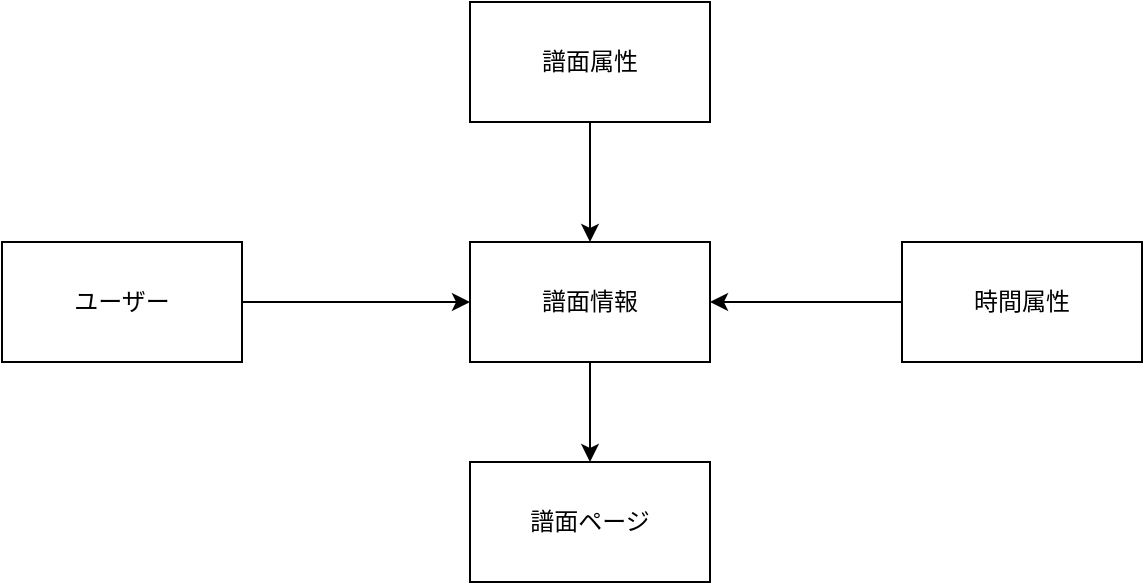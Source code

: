 <mxfile version="24.3.1" type="device">
  <diagram name="ページ1" id="HhKISu2kCNL7DVmaShvq">
    <mxGraphModel dx="1371" dy="764" grid="1" gridSize="10" guides="1" tooltips="1" connect="1" arrows="1" fold="1" page="1" pageScale="1" pageWidth="827" pageHeight="1169" math="0" shadow="0">
      <root>
        <mxCell id="0" />
        <mxCell id="1" parent="0" />
        <mxCell id="j4Iw2SLJu0B6H2SwXowF-1" value="ユーザー" style="rounded=0;whiteSpace=wrap;html=1;" parent="1" vertex="1">
          <mxGeometry x="180" y="140" width="120" height="60" as="geometry" />
        </mxCell>
        <mxCell id="j4Iw2SLJu0B6H2SwXowF-2" value="譜面情報" style="rounded=0;whiteSpace=wrap;html=1;" parent="1" vertex="1">
          <mxGeometry x="414" y="140" width="120" height="60" as="geometry" />
        </mxCell>
        <mxCell id="j4Iw2SLJu0B6H2SwXowF-7" value="譜面ページ" style="rounded=0;whiteSpace=wrap;html=1;" parent="1" vertex="1">
          <mxGeometry x="414" y="250" width="120" height="60" as="geometry" />
        </mxCell>
        <mxCell id="sjYptc43VcDDS4OFNkmK-1" value="時間属性" style="rounded=0;whiteSpace=wrap;html=1;" vertex="1" parent="1">
          <mxGeometry x="630" y="140" width="120" height="60" as="geometry" />
        </mxCell>
        <mxCell id="sjYptc43VcDDS4OFNkmK-2" value="譜面属性" style="rounded=0;whiteSpace=wrap;html=1;" vertex="1" parent="1">
          <mxGeometry x="414" y="20" width="120" height="60" as="geometry" />
        </mxCell>
        <mxCell id="sjYptc43VcDDS4OFNkmK-3" value="" style="endArrow=classic;html=1;rounded=0;exitX=1;exitY=0.5;exitDx=0;exitDy=0;entryX=0;entryY=0.5;entryDx=0;entryDy=0;" edge="1" parent="1" source="j4Iw2SLJu0B6H2SwXowF-1" target="j4Iw2SLJu0B6H2SwXowF-2">
          <mxGeometry width="50" height="50" relative="1" as="geometry">
            <mxPoint x="390" y="420" as="sourcePoint" />
            <mxPoint x="440" y="370" as="targetPoint" />
          </mxGeometry>
        </mxCell>
        <mxCell id="sjYptc43VcDDS4OFNkmK-4" value="" style="endArrow=classic;html=1;rounded=0;exitX=0.5;exitY=1;exitDx=0;exitDy=0;entryX=0.5;entryY=0;entryDx=0;entryDy=0;" edge="1" parent="1" source="j4Iw2SLJu0B6H2SwXowF-2" target="j4Iw2SLJu0B6H2SwXowF-7">
          <mxGeometry width="50" height="50" relative="1" as="geometry">
            <mxPoint x="390" y="420" as="sourcePoint" />
            <mxPoint x="440" y="370" as="targetPoint" />
          </mxGeometry>
        </mxCell>
        <mxCell id="sjYptc43VcDDS4OFNkmK-5" value="" style="endArrow=classic;html=1;rounded=0;entryX=1;entryY=0.5;entryDx=0;entryDy=0;exitX=0;exitY=0.5;exitDx=0;exitDy=0;" edge="1" parent="1" source="sjYptc43VcDDS4OFNkmK-1" target="j4Iw2SLJu0B6H2SwXowF-2">
          <mxGeometry width="50" height="50" relative="1" as="geometry">
            <mxPoint x="580" y="130" as="sourcePoint" />
            <mxPoint x="440" y="370" as="targetPoint" />
          </mxGeometry>
        </mxCell>
        <mxCell id="sjYptc43VcDDS4OFNkmK-6" value="" style="endArrow=classic;html=1;rounded=0;exitX=0.5;exitY=1;exitDx=0;exitDy=0;entryX=0.5;entryY=0;entryDx=0;entryDy=0;" edge="1" parent="1" source="sjYptc43VcDDS4OFNkmK-2" target="j4Iw2SLJu0B6H2SwXowF-2">
          <mxGeometry width="50" height="50" relative="1" as="geometry">
            <mxPoint x="390" y="180" as="sourcePoint" />
            <mxPoint x="440" y="130" as="targetPoint" />
          </mxGeometry>
        </mxCell>
      </root>
    </mxGraphModel>
  </diagram>
</mxfile>
